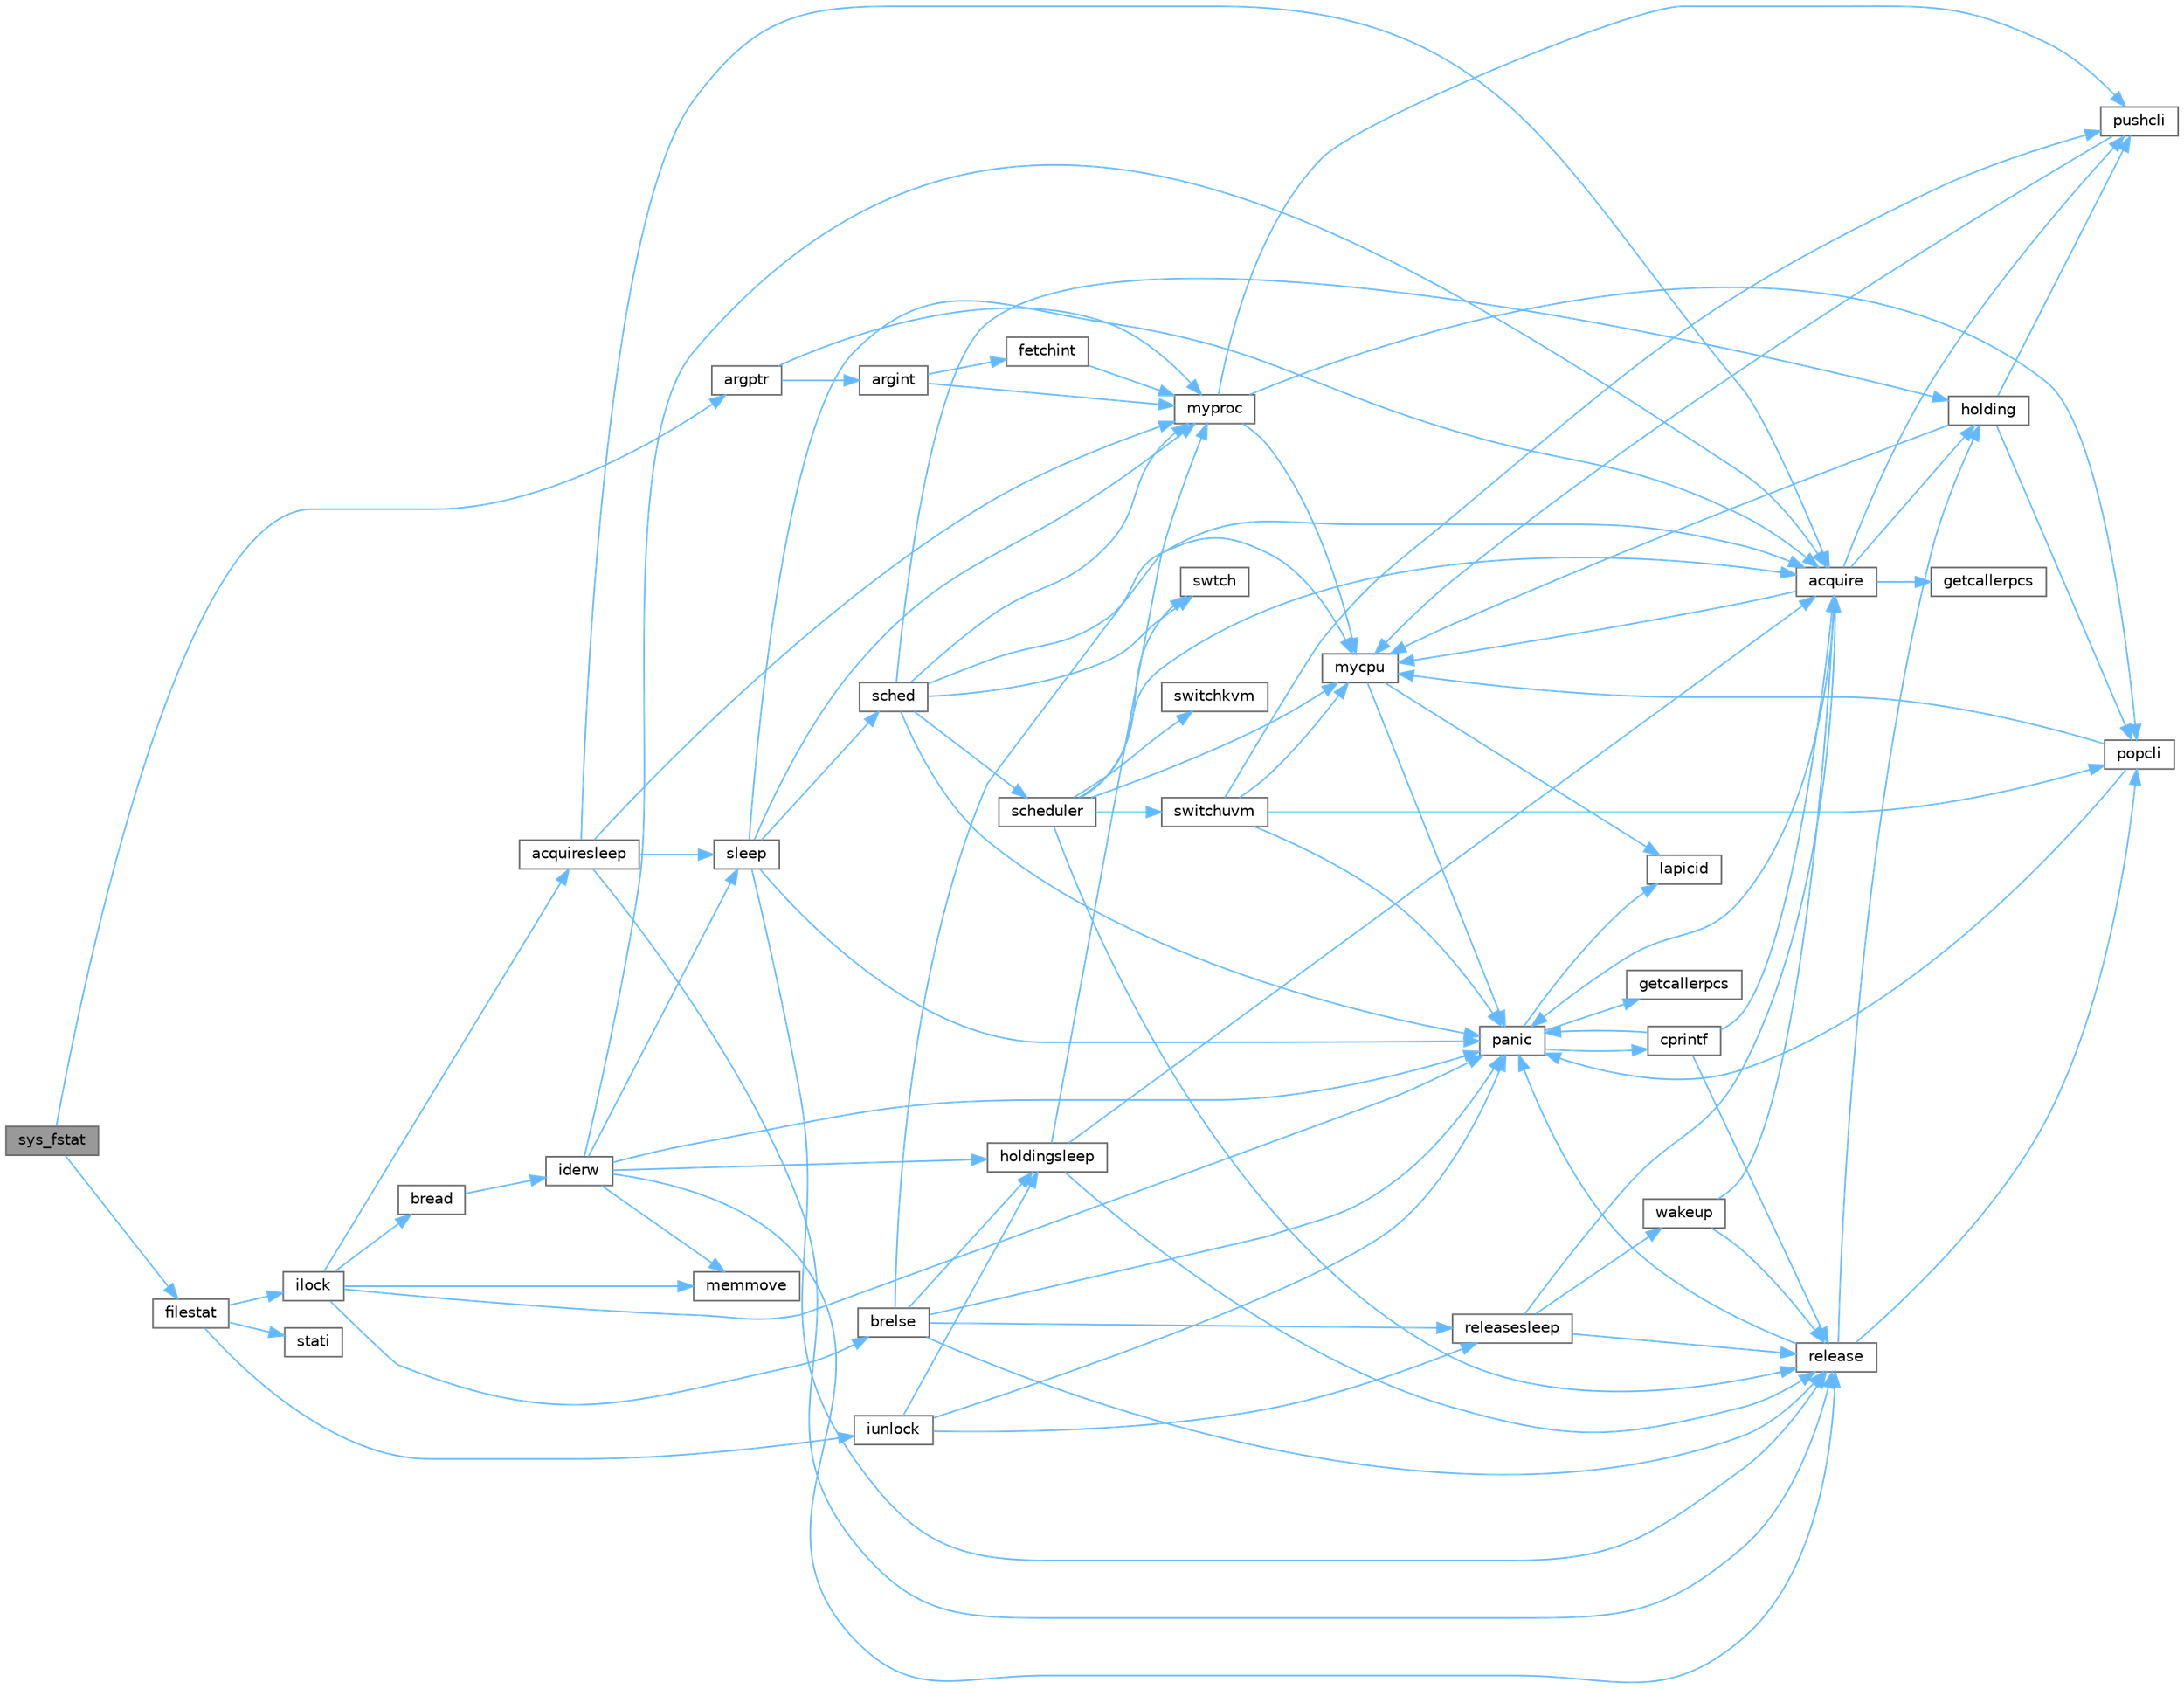 digraph "sys_fstat"
{
 // LATEX_PDF_SIZE
  bgcolor="transparent";
  edge [fontname=Helvetica,fontsize=10,labelfontname=Helvetica,labelfontsize=10];
  node [fontname=Helvetica,fontsize=10,shape=box,height=0.2,width=0.4];
  rankdir="LR";
  Node1 [id="Node000001",label="sys_fstat",height=0.2,width=0.4,color="gray40", fillcolor="grey60", style="filled", fontcolor="black",tooltip=" "];
  Node1 -> Node2 [id="edge1_Node000001_Node000002",color="steelblue1",style="solid",tooltip=" "];
  Node2 [id="Node000002",label="argptr",height=0.2,width=0.4,color="grey40", fillcolor="white", style="filled",URL="$db/dd8/syscall_8c.html#a6ade9205d1f46b759cf93b60513a3421",tooltip=" "];
  Node2 -> Node3 [id="edge2_Node000002_Node000003",color="steelblue1",style="solid",tooltip=" "];
  Node3 [id="Node000003",label="argint",height=0.2,width=0.4,color="grey40", fillcolor="white", style="filled",URL="$db/dd8/syscall_8c.html#ade56ef2176f85cd61e7b91b400e7d4d3",tooltip=" "];
  Node3 -> Node4 [id="edge3_Node000003_Node000004",color="steelblue1",style="solid",tooltip=" "];
  Node4 [id="Node000004",label="fetchint",height=0.2,width=0.4,color="grey40", fillcolor="white", style="filled",URL="$db/dd8/syscall_8c.html#a918cadc6c55aa7ac38982659c27a3a75",tooltip=" "];
  Node4 -> Node5 [id="edge4_Node000004_Node000005",color="steelblue1",style="solid",tooltip=" "];
  Node5 [id="Node000005",label="myproc",height=0.2,width=0.4,color="grey40", fillcolor="white", style="filled",URL="$d3/dda/proc_8c.html#a41af0935f3989aae450cf8988cd9c3a9",tooltip=" "];
  Node5 -> Node6 [id="edge5_Node000005_Node000006",color="steelblue1",style="solid",tooltip=" "];
  Node6 [id="Node000006",label="mycpu",height=0.2,width=0.4,color="grey40", fillcolor="white", style="filled",URL="$d3/dda/proc_8c.html#ad427959ad025dabd8cd393b27ec39160",tooltip=" "];
  Node6 -> Node7 [id="edge6_Node000006_Node000007",color="steelblue1",style="solid",tooltip=" "];
  Node7 [id="Node000007",label="lapicid",height=0.2,width=0.4,color="grey40", fillcolor="white", style="filled",URL="$dc/df6/lapic_8c.html#a627f7996b64f99d885244a5102c85164",tooltip=" "];
  Node6 -> Node8 [id="edge7_Node000006_Node000008",color="steelblue1",style="solid",tooltip=" "];
  Node8 [id="Node000008",label="panic",height=0.2,width=0.4,color="grey40", fillcolor="white", style="filled",URL="$d0/d56/console_8c.html#a95c0aca5d6d7487933984f08b189917a",tooltip=" "];
  Node8 -> Node9 [id="edge8_Node000008_Node000009",color="steelblue1",style="solid",tooltip=" "];
  Node9 [id="Node000009",label="cprintf",height=0.2,width=0.4,color="grey40", fillcolor="white", style="filled",URL="$d0/d56/console_8c.html#a90f0742d846503e4ed1804f1df421ec6",tooltip=" "];
  Node9 -> Node10 [id="edge9_Node000009_Node000010",color="steelblue1",style="solid",tooltip=" "];
  Node10 [id="Node000010",label="acquire",height=0.2,width=0.4,color="grey40", fillcolor="white", style="filled",URL="$d3/d2d/spinlock_8c.html#aed377f16a085b00de3a4b32392adbdfb",tooltip=" "];
  Node10 -> Node11 [id="edge10_Node000010_Node000011",color="steelblue1",style="solid",tooltip=" "];
  Node11 [id="Node000011",label="getcallerpcs",height=0.2,width=0.4,color="grey40", fillcolor="white", style="filled",URL="$d3/d2d/spinlock_8c.html#a6ac35304ea80f01086b47edcc2328010",tooltip=" "];
  Node10 -> Node12 [id="edge11_Node000010_Node000012",color="steelblue1",style="solid",tooltip=" "];
  Node12 [id="Node000012",label="holding",height=0.2,width=0.4,color="grey40", fillcolor="white", style="filled",URL="$d3/d2d/spinlock_8c.html#aea48df3e5cfb903179ad3dc78ab502d9",tooltip=" "];
  Node12 -> Node6 [id="edge12_Node000012_Node000006",color="steelblue1",style="solid",tooltip=" "];
  Node12 -> Node13 [id="edge13_Node000012_Node000013",color="steelblue1",style="solid",tooltip=" "];
  Node13 [id="Node000013",label="popcli",height=0.2,width=0.4,color="grey40", fillcolor="white", style="filled",URL="$d3/d2d/spinlock_8c.html#ae3424f669269fef400ce29c3aeb43fdb",tooltip=" "];
  Node13 -> Node6 [id="edge14_Node000013_Node000006",color="steelblue1",style="solid",tooltip=" "];
  Node13 -> Node8 [id="edge15_Node000013_Node000008",color="steelblue1",style="solid",tooltip=" "];
  Node12 -> Node14 [id="edge16_Node000012_Node000014",color="steelblue1",style="solid",tooltip=" "];
  Node14 [id="Node000014",label="pushcli",height=0.2,width=0.4,color="grey40", fillcolor="white", style="filled",URL="$d3/d2d/spinlock_8c.html#a206b749d1b7768dadce61cbcde7e0f1c",tooltip=" "];
  Node14 -> Node6 [id="edge17_Node000014_Node000006",color="steelblue1",style="solid",tooltip=" "];
  Node10 -> Node6 [id="edge18_Node000010_Node000006",color="steelblue1",style="solid",tooltip=" "];
  Node10 -> Node8 [id="edge19_Node000010_Node000008",color="steelblue1",style="solid",tooltip=" "];
  Node10 -> Node14 [id="edge20_Node000010_Node000014",color="steelblue1",style="solid",tooltip=" "];
  Node9 -> Node8 [id="edge21_Node000009_Node000008",color="steelblue1",style="solid",tooltip=" "];
  Node9 -> Node15 [id="edge22_Node000009_Node000015",color="steelblue1",style="solid",tooltip=" "];
  Node15 [id="Node000015",label="release",height=0.2,width=0.4,color="grey40", fillcolor="white", style="filled",URL="$d3/d2d/spinlock_8c.html#a1cee376aa9a00e754bf5481cd5f3d97b",tooltip=" "];
  Node15 -> Node12 [id="edge23_Node000015_Node000012",color="steelblue1",style="solid",tooltip=" "];
  Node15 -> Node8 [id="edge24_Node000015_Node000008",color="steelblue1",style="solid",tooltip=" "];
  Node15 -> Node13 [id="edge25_Node000015_Node000013",color="steelblue1",style="solid",tooltip=" "];
  Node8 -> Node16 [id="edge26_Node000008_Node000016",color="steelblue1",style="solid",tooltip=" "];
  Node16 [id="Node000016",label="getcallerpcs",height=0.2,width=0.4,color="grey40", fillcolor="white", style="filled",URL="$d5/d64/defs_8h.html#a4105de9e2969515d6c6c795c4386f69f",tooltip=" "];
  Node8 -> Node7 [id="edge27_Node000008_Node000007",color="steelblue1",style="solid",tooltip=" "];
  Node5 -> Node13 [id="edge28_Node000005_Node000013",color="steelblue1",style="solid",tooltip=" "];
  Node5 -> Node14 [id="edge29_Node000005_Node000014",color="steelblue1",style="solid",tooltip=" "];
  Node3 -> Node5 [id="edge30_Node000003_Node000005",color="steelblue1",style="solid",tooltip=" "];
  Node2 -> Node5 [id="edge31_Node000002_Node000005",color="steelblue1",style="solid",tooltip=" "];
  Node1 -> Node17 [id="edge32_Node000001_Node000017",color="steelblue1",style="solid",tooltip=" "];
  Node17 [id="Node000017",label="filestat",height=0.2,width=0.4,color="grey40", fillcolor="white", style="filled",URL="$d6/d13/file_8c.html#afff8e849fa54dea2a5a27dbb97474607",tooltip=" "];
  Node17 -> Node18 [id="edge33_Node000017_Node000018",color="steelblue1",style="solid",tooltip=" "];
  Node18 [id="Node000018",label="ilock",height=0.2,width=0.4,color="grey40", fillcolor="white", style="filled",URL="$d2/d5a/fs_8c.html#aed28187406d84a3aa71f10c6235a03ec",tooltip=" "];
  Node18 -> Node19 [id="edge34_Node000018_Node000019",color="steelblue1",style="solid",tooltip=" "];
  Node19 [id="Node000019",label="acquiresleep",height=0.2,width=0.4,color="grey40", fillcolor="white", style="filled",URL="$d8/dd1/sleeplock_8c.html#aaad2d7a86d4859982dd9a132f5128ff2",tooltip=" "];
  Node19 -> Node10 [id="edge35_Node000019_Node000010",color="steelblue1",style="solid",tooltip=" "];
  Node19 -> Node5 [id="edge36_Node000019_Node000005",color="steelblue1",style="solid",tooltip=" "];
  Node19 -> Node15 [id="edge37_Node000019_Node000015",color="steelblue1",style="solid",tooltip=" "];
  Node19 -> Node20 [id="edge38_Node000019_Node000020",color="steelblue1",style="solid",tooltip=" "];
  Node20 [id="Node000020",label="sleep",height=0.2,width=0.4,color="grey40", fillcolor="white", style="filled",URL="$d3/dda/proc_8c.html#ae70cc0370342e46f6db3bec367232457",tooltip=" "];
  Node20 -> Node10 [id="edge39_Node000020_Node000010",color="steelblue1",style="solid",tooltip=" "];
  Node20 -> Node5 [id="edge40_Node000020_Node000005",color="steelblue1",style="solid",tooltip=" "];
  Node20 -> Node8 [id="edge41_Node000020_Node000008",color="steelblue1",style="solid",tooltip=" "];
  Node20 -> Node15 [id="edge42_Node000020_Node000015",color="steelblue1",style="solid",tooltip=" "];
  Node20 -> Node21 [id="edge43_Node000020_Node000021",color="steelblue1",style="solid",tooltip=" "];
  Node21 [id="Node000021",label="sched",height=0.2,width=0.4,color="grey40", fillcolor="white", style="filled",URL="$d3/dda/proc_8c.html#ad788da91743c333b5bed7c4a0dd12365",tooltip=" "];
  Node21 -> Node12 [id="edge44_Node000021_Node000012",color="steelblue1",style="solid",tooltip=" "];
  Node21 -> Node6 [id="edge45_Node000021_Node000006",color="steelblue1",style="solid",tooltip=" "];
  Node21 -> Node5 [id="edge46_Node000021_Node000005",color="steelblue1",style="solid",tooltip=" "];
  Node21 -> Node8 [id="edge47_Node000021_Node000008",color="steelblue1",style="solid",tooltip=" "];
  Node21 -> Node22 [id="edge48_Node000021_Node000022",color="steelblue1",style="solid",tooltip=" "];
  Node22 [id="Node000022",label="scheduler",height=0.2,width=0.4,color="grey40", fillcolor="white", style="filled",URL="$d3/dda/proc_8c.html#a9fa00b0be5d3c4781048861e2506eb63",tooltip=" "];
  Node22 -> Node10 [id="edge49_Node000022_Node000010",color="steelblue1",style="solid",tooltip=" "];
  Node22 -> Node6 [id="edge50_Node000022_Node000006",color="steelblue1",style="solid",tooltip=" "];
  Node22 -> Node15 [id="edge51_Node000022_Node000015",color="steelblue1",style="solid",tooltip=" "];
  Node22 -> Node23 [id="edge52_Node000022_Node000023",color="steelblue1",style="solid",tooltip=" "];
  Node23 [id="Node000023",label="switchkvm",height=0.2,width=0.4,color="grey40", fillcolor="white", style="filled",URL="$de/de9/vm_8c.html#a02ca0670bc1fe12e38453082631ff360",tooltip=" "];
  Node22 -> Node24 [id="edge53_Node000022_Node000024",color="steelblue1",style="solid",tooltip=" "];
  Node24 [id="Node000024",label="switchuvm",height=0.2,width=0.4,color="grey40", fillcolor="white", style="filled",URL="$de/de9/vm_8c.html#a87c90f0ab2a1b11c2b55f4e483bb8493",tooltip=" "];
  Node24 -> Node6 [id="edge54_Node000024_Node000006",color="steelblue1",style="solid",tooltip=" "];
  Node24 -> Node8 [id="edge55_Node000024_Node000008",color="steelblue1",style="solid",tooltip=" "];
  Node24 -> Node13 [id="edge56_Node000024_Node000013",color="steelblue1",style="solid",tooltip=" "];
  Node24 -> Node14 [id="edge57_Node000024_Node000014",color="steelblue1",style="solid",tooltip=" "];
  Node22 -> Node25 [id="edge58_Node000022_Node000025",color="steelblue1",style="solid",tooltip=" "];
  Node25 [id="Node000025",label="swtch",height=0.2,width=0.4,color="grey40", fillcolor="white", style="filled",URL="$d5/d64/defs_8h.html#a1d9e7047d3dfb57809a2541d8387705e",tooltip=" "];
  Node21 -> Node25 [id="edge59_Node000021_Node000025",color="steelblue1",style="solid",tooltip=" "];
  Node18 -> Node26 [id="edge60_Node000018_Node000026",color="steelblue1",style="solid",tooltip=" "];
  Node26 [id="Node000026",label="bread",height=0.2,width=0.4,color="grey40", fillcolor="white", style="filled",URL="$dc/de6/bio_8c.html#a30b8d2ef2300ed8e3d879a428fe39898",tooltip=" "];
  Node26 -> Node27 [id="edge61_Node000026_Node000027",color="steelblue1",style="solid",tooltip=" "];
  Node27 [id="Node000027",label="iderw",height=0.2,width=0.4,color="grey40", fillcolor="white", style="filled",URL="$da/d9b/memide_8c.html#a7f36b008f02088c86f76e98e05b55af5",tooltip=" "];
  Node27 -> Node10 [id="edge62_Node000027_Node000010",color="steelblue1",style="solid",tooltip=" "];
  Node27 -> Node28 [id="edge63_Node000027_Node000028",color="steelblue1",style="solid",tooltip=" "];
  Node28 [id="Node000028",label="holdingsleep",height=0.2,width=0.4,color="grey40", fillcolor="white", style="filled",URL="$d8/dd1/sleeplock_8c.html#a6fdbe54cbecd8fc67d74793b27adcf05",tooltip=" "];
  Node28 -> Node10 [id="edge64_Node000028_Node000010",color="steelblue1",style="solid",tooltip=" "];
  Node28 -> Node5 [id="edge65_Node000028_Node000005",color="steelblue1",style="solid",tooltip=" "];
  Node28 -> Node15 [id="edge66_Node000028_Node000015",color="steelblue1",style="solid",tooltip=" "];
  Node27 -> Node29 [id="edge67_Node000027_Node000029",color="steelblue1",style="solid",tooltip=" "];
  Node29 [id="Node000029",label="memmove",height=0.2,width=0.4,color="grey40", fillcolor="white", style="filled",URL="$d1/db0/string_8c.html#a07f97e2ed1ce37955192d52de8f4911f",tooltip=" "];
  Node27 -> Node8 [id="edge68_Node000027_Node000008",color="steelblue1",style="solid",tooltip=" "];
  Node27 -> Node15 [id="edge69_Node000027_Node000015",color="steelblue1",style="solid",tooltip=" "];
  Node27 -> Node20 [id="edge70_Node000027_Node000020",color="steelblue1",style="solid",tooltip=" "];
  Node18 -> Node30 [id="edge71_Node000018_Node000030",color="steelblue1",style="solid",tooltip=" "];
  Node30 [id="Node000030",label="brelse",height=0.2,width=0.4,color="grey40", fillcolor="white", style="filled",URL="$dc/de6/bio_8c.html#ab5335aeb503731104314321a78a6d727",tooltip=" "];
  Node30 -> Node10 [id="edge72_Node000030_Node000010",color="steelblue1",style="solid",tooltip=" "];
  Node30 -> Node28 [id="edge73_Node000030_Node000028",color="steelblue1",style="solid",tooltip=" "];
  Node30 -> Node8 [id="edge74_Node000030_Node000008",color="steelblue1",style="solid",tooltip=" "];
  Node30 -> Node15 [id="edge75_Node000030_Node000015",color="steelblue1",style="solid",tooltip=" "];
  Node30 -> Node31 [id="edge76_Node000030_Node000031",color="steelblue1",style="solid",tooltip=" "];
  Node31 [id="Node000031",label="releasesleep",height=0.2,width=0.4,color="grey40", fillcolor="white", style="filled",URL="$d8/dd1/sleeplock_8c.html#aa997067c2c9bfef15af6fa0a10c20f4a",tooltip=" "];
  Node31 -> Node10 [id="edge77_Node000031_Node000010",color="steelblue1",style="solid",tooltip=" "];
  Node31 -> Node15 [id="edge78_Node000031_Node000015",color="steelblue1",style="solid",tooltip=" "];
  Node31 -> Node32 [id="edge79_Node000031_Node000032",color="steelblue1",style="solid",tooltip=" "];
  Node32 [id="Node000032",label="wakeup",height=0.2,width=0.4,color="grey40", fillcolor="white", style="filled",URL="$d3/dda/proc_8c.html#a4a34d9f03e436cfa09b88f735f6ee952",tooltip=" "];
  Node32 -> Node10 [id="edge80_Node000032_Node000010",color="steelblue1",style="solid",tooltip=" "];
  Node32 -> Node15 [id="edge81_Node000032_Node000015",color="steelblue1",style="solid",tooltip=" "];
  Node18 -> Node29 [id="edge82_Node000018_Node000029",color="steelblue1",style="solid",tooltip=" "];
  Node18 -> Node8 [id="edge83_Node000018_Node000008",color="steelblue1",style="solid",tooltip=" "];
  Node17 -> Node33 [id="edge84_Node000017_Node000033",color="steelblue1",style="solid",tooltip=" "];
  Node33 [id="Node000033",label="iunlock",height=0.2,width=0.4,color="grey40", fillcolor="white", style="filled",URL="$d2/d5a/fs_8c.html#ae4e29916219b9293b37f9c34220694fe",tooltip=" "];
  Node33 -> Node28 [id="edge85_Node000033_Node000028",color="steelblue1",style="solid",tooltip=" "];
  Node33 -> Node8 [id="edge86_Node000033_Node000008",color="steelblue1",style="solid",tooltip=" "];
  Node33 -> Node31 [id="edge87_Node000033_Node000031",color="steelblue1",style="solid",tooltip=" "];
  Node17 -> Node34 [id="edge88_Node000017_Node000034",color="steelblue1",style="solid",tooltip=" "];
  Node34 [id="Node000034",label="stati",height=0.2,width=0.4,color="grey40", fillcolor="white", style="filled",URL="$d2/d5a/fs_8c.html#a4ccff0bd4d9802e709d0af8d71a59861",tooltip=" "];
}
